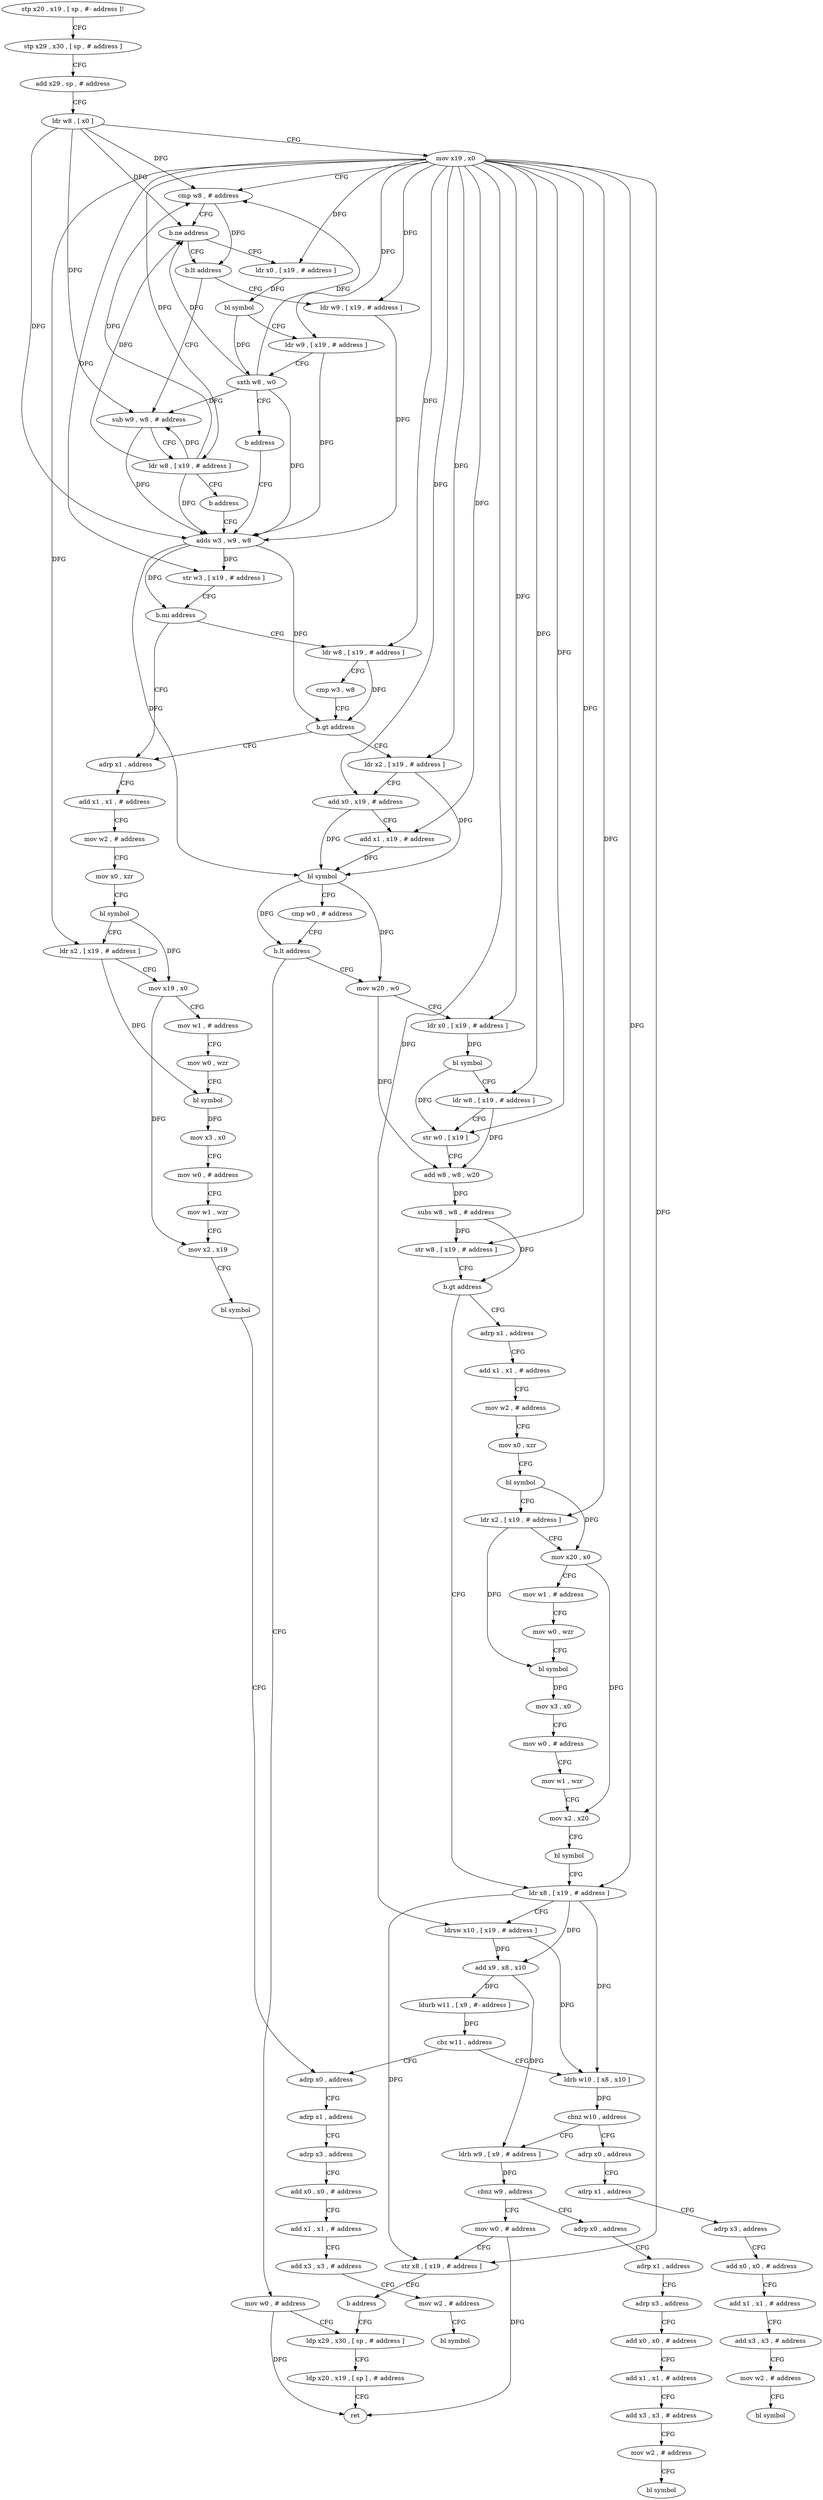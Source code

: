 digraph "func" {
"4208944" [label = "stp x20 , x19 , [ sp , #- address ]!" ]
"4208948" [label = "stp x29 , x30 , [ sp , # address ]" ]
"4208952" [label = "add x29 , sp , # address" ]
"4208956" [label = "ldr w8 , [ x0 ]" ]
"4208960" [label = "mov x19 , x0" ]
"4208964" [label = "cmp w8 , # address" ]
"4208968" [label = "b.ne address" ]
"4208992" [label = "b.lt address" ]
"4208972" [label = "ldr x0 , [ x19 , # address ]" ]
"4209008" [label = "ldr w9 , [ x19 , # address ]" ]
"4208996" [label = "sub w9 , w8 , # address" ]
"4208976" [label = "bl symbol" ]
"4208980" [label = "ldr w9 , [ x19 , # address ]" ]
"4208984" [label = "sxth w8 , w0" ]
"4208988" [label = "b address" ]
"4209012" [label = "adds w3 , w9 , w8" ]
"4209000" [label = "ldr w8 , [ x19 , # address ]" ]
"4209004" [label = "b address" ]
"4209016" [label = "str w3 , [ x19 , # address ]" ]
"4209020" [label = "b.mi address" ]
"4209220" [label = "adrp x1 , address" ]
"4209024" [label = "ldr w8 , [ x19 , # address ]" ]
"4209224" [label = "add x1 , x1 , # address" ]
"4209228" [label = "mov w2 , # address" ]
"4209232" [label = "mov x0 , xzr" ]
"4209236" [label = "bl symbol" ]
"4209240" [label = "ldr x2 , [ x19 , # address ]" ]
"4209244" [label = "mov x19 , x0" ]
"4209248" [label = "mov w1 , # address" ]
"4209252" [label = "mov w0 , wzr" ]
"4209256" [label = "bl symbol" ]
"4209260" [label = "mov x3 , x0" ]
"4209264" [label = "mov w0 , # address" ]
"4209268" [label = "mov w1 , wzr" ]
"4209272" [label = "mov x2 , x19" ]
"4209276" [label = "bl symbol" ]
"4209280" [label = "adrp x0 , address" ]
"4209028" [label = "cmp w3 , w8" ]
"4209032" [label = "b.gt address" ]
"4209036" [label = "ldr x2 , [ x19 , # address ]" ]
"4209040" [label = "add x0 , x19 , # address" ]
"4209044" [label = "add x1 , x19 , # address" ]
"4209048" [label = "bl symbol" ]
"4209052" [label = "cmp w0 , # address" ]
"4209056" [label = "b.lt address" ]
"4209204" [label = "mov w0 , # address" ]
"4209060" [label = "mov w20 , w0" ]
"4209208" [label = "ldp x29 , x30 , [ sp , # address ]" ]
"4209064" [label = "ldr x0 , [ x19 , # address ]" ]
"4209068" [label = "bl symbol" ]
"4209072" [label = "ldr w8 , [ x19 , # address ]" ]
"4209076" [label = "str w0 , [ x19 ]" ]
"4209080" [label = "add w8 , w8 , w20" ]
"4209084" [label = "subs w8 , w8 , # address" ]
"4209088" [label = "str w8 , [ x19 , # address ]" ]
"4209092" [label = "b.gt address" ]
"4209156" [label = "ldr x8 , [ x19 , # address ]" ]
"4209096" [label = "adrp x1 , address" ]
"4209160" [label = "ldrsw x10 , [ x19 , # address ]" ]
"4209164" [label = "add x9 , x8 , x10" ]
"4209168" [label = "ldurb w11 , [ x9 , #- address ]" ]
"4209172" [label = "cbz w11 , address" ]
"4209176" [label = "ldrb w10 , [ x8 , x10 ]" ]
"4209100" [label = "add x1 , x1 , # address" ]
"4209104" [label = "mov w2 , # address" ]
"4209108" [label = "mov x0 , xzr" ]
"4209112" [label = "bl symbol" ]
"4209116" [label = "ldr x2 , [ x19 , # address ]" ]
"4209120" [label = "mov x20 , x0" ]
"4209124" [label = "mov w1 , # address" ]
"4209128" [label = "mov w0 , wzr" ]
"4209132" [label = "bl symbol" ]
"4209136" [label = "mov x3 , x0" ]
"4209140" [label = "mov w0 , # address" ]
"4209144" [label = "mov w1 , wzr" ]
"4209148" [label = "mov x2 , x20" ]
"4209152" [label = "bl symbol" ]
"4209284" [label = "adrp x1 , address" ]
"4209288" [label = "adrp x3 , address" ]
"4209292" [label = "add x0 , x0 , # address" ]
"4209296" [label = "add x1 , x1 , # address" ]
"4209300" [label = "add x3 , x3 , # address" ]
"4209304" [label = "mov w2 , # address" ]
"4209308" [label = "bl symbol" ]
"4209180" [label = "cbnz w10 , address" ]
"4209312" [label = "adrp x0 , address" ]
"4209184" [label = "ldrb w9 , [ x9 , # address ]" ]
"4209316" [label = "adrp x1 , address" ]
"4209320" [label = "adrp x3 , address" ]
"4209324" [label = "add x0 , x0 , # address" ]
"4209328" [label = "add x1 , x1 , # address" ]
"4209332" [label = "add x3 , x3 , # address" ]
"4209336" [label = "mov w2 , # address" ]
"4209340" [label = "bl symbol" ]
"4209188" [label = "cbnz w9 , address" ]
"4209344" [label = "adrp x0 , address" ]
"4209192" [label = "mov w0 , # address" ]
"4209348" [label = "adrp x1 , address" ]
"4209352" [label = "adrp x3 , address" ]
"4209356" [label = "add x0 , x0 , # address" ]
"4209360" [label = "add x1 , x1 , # address" ]
"4209364" [label = "add x3 , x3 , # address" ]
"4209368" [label = "mov w2 , # address" ]
"4209372" [label = "bl symbol" ]
"4209196" [label = "str x8 , [ x19 , # address ]" ]
"4209200" [label = "b address" ]
"4209212" [label = "ldp x20 , x19 , [ sp ] , # address" ]
"4209216" [label = "ret" ]
"4208944" -> "4208948" [ label = "CFG" ]
"4208948" -> "4208952" [ label = "CFG" ]
"4208952" -> "4208956" [ label = "CFG" ]
"4208956" -> "4208960" [ label = "CFG" ]
"4208956" -> "4208964" [ label = "DFG" ]
"4208956" -> "4208968" [ label = "DFG" ]
"4208956" -> "4208996" [ label = "DFG" ]
"4208956" -> "4209012" [ label = "DFG" ]
"4208960" -> "4208964" [ label = "CFG" ]
"4208960" -> "4208972" [ label = "DFG" ]
"4208960" -> "4208980" [ label = "DFG" ]
"4208960" -> "4209008" [ label = "DFG" ]
"4208960" -> "4209000" [ label = "DFG" ]
"4208960" -> "4209016" [ label = "DFG" ]
"4208960" -> "4209240" [ label = "DFG" ]
"4208960" -> "4209024" [ label = "DFG" ]
"4208960" -> "4209036" [ label = "DFG" ]
"4208960" -> "4209040" [ label = "DFG" ]
"4208960" -> "4209044" [ label = "DFG" ]
"4208960" -> "4209064" [ label = "DFG" ]
"4208960" -> "4209072" [ label = "DFG" ]
"4208960" -> "4209076" [ label = "DFG" ]
"4208960" -> "4209088" [ label = "DFG" ]
"4208960" -> "4209156" [ label = "DFG" ]
"4208960" -> "4209160" [ label = "DFG" ]
"4208960" -> "4209116" [ label = "DFG" ]
"4208960" -> "4209196" [ label = "DFG" ]
"4208964" -> "4208968" [ label = "CFG" ]
"4208964" -> "4208992" [ label = "DFG" ]
"4208968" -> "4208992" [ label = "CFG" ]
"4208968" -> "4208972" [ label = "CFG" ]
"4208992" -> "4209008" [ label = "CFG" ]
"4208992" -> "4208996" [ label = "CFG" ]
"4208972" -> "4208976" [ label = "DFG" ]
"4209008" -> "4209012" [ label = "DFG" ]
"4208996" -> "4209000" [ label = "CFG" ]
"4208996" -> "4209012" [ label = "DFG" ]
"4208976" -> "4208980" [ label = "CFG" ]
"4208976" -> "4208984" [ label = "DFG" ]
"4208980" -> "4208984" [ label = "CFG" ]
"4208980" -> "4209012" [ label = "DFG" ]
"4208984" -> "4208988" [ label = "CFG" ]
"4208984" -> "4208964" [ label = "DFG" ]
"4208984" -> "4208968" [ label = "DFG" ]
"4208984" -> "4208996" [ label = "DFG" ]
"4208984" -> "4209012" [ label = "DFG" ]
"4208988" -> "4209012" [ label = "CFG" ]
"4209012" -> "4209016" [ label = "DFG" ]
"4209012" -> "4209032" [ label = "DFG" ]
"4209012" -> "4209048" [ label = "DFG" ]
"4209012" -> "4209020" [ label = "DFG" ]
"4209000" -> "4209004" [ label = "CFG" ]
"4209000" -> "4208964" [ label = "DFG" ]
"4209000" -> "4208968" [ label = "DFG" ]
"4209000" -> "4208996" [ label = "DFG" ]
"4209000" -> "4209012" [ label = "DFG" ]
"4209004" -> "4209012" [ label = "CFG" ]
"4209016" -> "4209020" [ label = "CFG" ]
"4209020" -> "4209220" [ label = "CFG" ]
"4209020" -> "4209024" [ label = "CFG" ]
"4209220" -> "4209224" [ label = "CFG" ]
"4209024" -> "4209028" [ label = "CFG" ]
"4209024" -> "4209032" [ label = "DFG" ]
"4209224" -> "4209228" [ label = "CFG" ]
"4209228" -> "4209232" [ label = "CFG" ]
"4209232" -> "4209236" [ label = "CFG" ]
"4209236" -> "4209240" [ label = "CFG" ]
"4209236" -> "4209244" [ label = "DFG" ]
"4209240" -> "4209244" [ label = "CFG" ]
"4209240" -> "4209256" [ label = "DFG" ]
"4209244" -> "4209248" [ label = "CFG" ]
"4209244" -> "4209272" [ label = "DFG" ]
"4209248" -> "4209252" [ label = "CFG" ]
"4209252" -> "4209256" [ label = "CFG" ]
"4209256" -> "4209260" [ label = "DFG" ]
"4209260" -> "4209264" [ label = "CFG" ]
"4209264" -> "4209268" [ label = "CFG" ]
"4209268" -> "4209272" [ label = "CFG" ]
"4209272" -> "4209276" [ label = "CFG" ]
"4209276" -> "4209280" [ label = "CFG" ]
"4209280" -> "4209284" [ label = "CFG" ]
"4209028" -> "4209032" [ label = "CFG" ]
"4209032" -> "4209220" [ label = "CFG" ]
"4209032" -> "4209036" [ label = "CFG" ]
"4209036" -> "4209040" [ label = "CFG" ]
"4209036" -> "4209048" [ label = "DFG" ]
"4209040" -> "4209044" [ label = "CFG" ]
"4209040" -> "4209048" [ label = "DFG" ]
"4209044" -> "4209048" [ label = "DFG" ]
"4209048" -> "4209052" [ label = "CFG" ]
"4209048" -> "4209056" [ label = "DFG" ]
"4209048" -> "4209060" [ label = "DFG" ]
"4209052" -> "4209056" [ label = "CFG" ]
"4209056" -> "4209204" [ label = "CFG" ]
"4209056" -> "4209060" [ label = "CFG" ]
"4209204" -> "4209208" [ label = "CFG" ]
"4209204" -> "4209216" [ label = "DFG" ]
"4209060" -> "4209064" [ label = "CFG" ]
"4209060" -> "4209080" [ label = "DFG" ]
"4209208" -> "4209212" [ label = "CFG" ]
"4209064" -> "4209068" [ label = "DFG" ]
"4209068" -> "4209072" [ label = "CFG" ]
"4209068" -> "4209076" [ label = "DFG" ]
"4209072" -> "4209076" [ label = "CFG" ]
"4209072" -> "4209080" [ label = "DFG" ]
"4209076" -> "4209080" [ label = "CFG" ]
"4209080" -> "4209084" [ label = "DFG" ]
"4209084" -> "4209088" [ label = "DFG" ]
"4209084" -> "4209092" [ label = "DFG" ]
"4209088" -> "4209092" [ label = "CFG" ]
"4209092" -> "4209156" [ label = "CFG" ]
"4209092" -> "4209096" [ label = "CFG" ]
"4209156" -> "4209160" [ label = "CFG" ]
"4209156" -> "4209164" [ label = "DFG" ]
"4209156" -> "4209176" [ label = "DFG" ]
"4209156" -> "4209196" [ label = "DFG" ]
"4209096" -> "4209100" [ label = "CFG" ]
"4209160" -> "4209164" [ label = "DFG" ]
"4209160" -> "4209176" [ label = "DFG" ]
"4209164" -> "4209168" [ label = "DFG" ]
"4209164" -> "4209184" [ label = "DFG" ]
"4209168" -> "4209172" [ label = "DFG" ]
"4209172" -> "4209280" [ label = "CFG" ]
"4209172" -> "4209176" [ label = "CFG" ]
"4209176" -> "4209180" [ label = "DFG" ]
"4209100" -> "4209104" [ label = "CFG" ]
"4209104" -> "4209108" [ label = "CFG" ]
"4209108" -> "4209112" [ label = "CFG" ]
"4209112" -> "4209116" [ label = "CFG" ]
"4209112" -> "4209120" [ label = "DFG" ]
"4209116" -> "4209120" [ label = "CFG" ]
"4209116" -> "4209132" [ label = "DFG" ]
"4209120" -> "4209124" [ label = "CFG" ]
"4209120" -> "4209148" [ label = "DFG" ]
"4209124" -> "4209128" [ label = "CFG" ]
"4209128" -> "4209132" [ label = "CFG" ]
"4209132" -> "4209136" [ label = "DFG" ]
"4209136" -> "4209140" [ label = "CFG" ]
"4209140" -> "4209144" [ label = "CFG" ]
"4209144" -> "4209148" [ label = "CFG" ]
"4209148" -> "4209152" [ label = "CFG" ]
"4209152" -> "4209156" [ label = "CFG" ]
"4209284" -> "4209288" [ label = "CFG" ]
"4209288" -> "4209292" [ label = "CFG" ]
"4209292" -> "4209296" [ label = "CFG" ]
"4209296" -> "4209300" [ label = "CFG" ]
"4209300" -> "4209304" [ label = "CFG" ]
"4209304" -> "4209308" [ label = "CFG" ]
"4209180" -> "4209312" [ label = "CFG" ]
"4209180" -> "4209184" [ label = "CFG" ]
"4209312" -> "4209316" [ label = "CFG" ]
"4209184" -> "4209188" [ label = "DFG" ]
"4209316" -> "4209320" [ label = "CFG" ]
"4209320" -> "4209324" [ label = "CFG" ]
"4209324" -> "4209328" [ label = "CFG" ]
"4209328" -> "4209332" [ label = "CFG" ]
"4209332" -> "4209336" [ label = "CFG" ]
"4209336" -> "4209340" [ label = "CFG" ]
"4209188" -> "4209344" [ label = "CFG" ]
"4209188" -> "4209192" [ label = "CFG" ]
"4209344" -> "4209348" [ label = "CFG" ]
"4209192" -> "4209196" [ label = "CFG" ]
"4209192" -> "4209216" [ label = "DFG" ]
"4209348" -> "4209352" [ label = "CFG" ]
"4209352" -> "4209356" [ label = "CFG" ]
"4209356" -> "4209360" [ label = "CFG" ]
"4209360" -> "4209364" [ label = "CFG" ]
"4209364" -> "4209368" [ label = "CFG" ]
"4209368" -> "4209372" [ label = "CFG" ]
"4209196" -> "4209200" [ label = "CFG" ]
"4209200" -> "4209208" [ label = "CFG" ]
"4209212" -> "4209216" [ label = "CFG" ]
}
